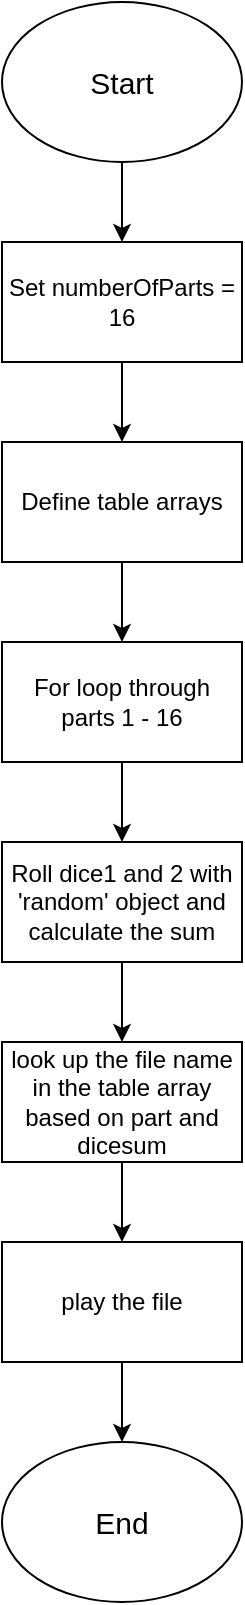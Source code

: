 <mxfile version="24.7.6">
  <diagram id="C5RBs43oDa-KdzZeNtuy" name="Page-1">
    <mxGraphModel dx="1050" dy="653" grid="1" gridSize="10" guides="1" tooltips="1" connect="1" arrows="1" fold="1" page="1" pageScale="1" pageWidth="827" pageHeight="1169" math="0" shadow="0">
      <root>
        <mxCell id="WIyWlLk6GJQsqaUBKTNV-0" />
        <mxCell id="WIyWlLk6GJQsqaUBKTNV-1" parent="WIyWlLk6GJQsqaUBKTNV-0" />
        <mxCell id="B8f-hXyvf1Z20c4hTwXy-0" value="&lt;font style=&quot;font-size: 15px;&quot;&gt;Start&lt;/font&gt;" style="ellipse;whiteSpace=wrap;html=1;" parent="WIyWlLk6GJQsqaUBKTNV-1" vertex="1">
          <mxGeometry x="260" y="90" width="120" height="80" as="geometry" />
        </mxCell>
        <mxCell id="B8f-hXyvf1Z20c4hTwXy-5" value="" style="endArrow=classic;html=1;rounded=0;entryX=0.5;entryY=0;entryDx=0;entryDy=0;exitX=0.5;exitY=1;exitDx=0;exitDy=0;" parent="WIyWlLk6GJQsqaUBKTNV-1" source="B8f-hXyvf1Z20c4hTwXy-0" target="B8f-hXyvf1Z20c4hTwXy-8" edge="1">
          <mxGeometry width="50" height="50" relative="1" as="geometry">
            <mxPoint x="380" y="330" as="sourcePoint" />
            <mxPoint x="320" y="200" as="targetPoint" />
          </mxGeometry>
        </mxCell>
        <mxCell id="B8f-hXyvf1Z20c4hTwXy-12" value="" style="edgeStyle=orthogonalEdgeStyle;rounded=0;orthogonalLoop=1;jettySize=auto;html=1;" parent="WIyWlLk6GJQsqaUBKTNV-1" source="B8f-hXyvf1Z20c4hTwXy-8" target="B8f-hXyvf1Z20c4hTwXy-11" edge="1">
          <mxGeometry relative="1" as="geometry" />
        </mxCell>
        <mxCell id="B8f-hXyvf1Z20c4hTwXy-8" value="Set numberOfParts = 16" style="rounded=0;whiteSpace=wrap;html=1;" parent="WIyWlLk6GJQsqaUBKTNV-1" vertex="1">
          <mxGeometry x="260" y="210" width="120" height="60" as="geometry" />
        </mxCell>
        <mxCell id="B8f-hXyvf1Z20c4hTwXy-14" value="" style="edgeStyle=orthogonalEdgeStyle;rounded=0;orthogonalLoop=1;jettySize=auto;html=1;" parent="WIyWlLk6GJQsqaUBKTNV-1" source="B8f-hXyvf1Z20c4hTwXy-11" target="B8f-hXyvf1Z20c4hTwXy-13" edge="1">
          <mxGeometry relative="1" as="geometry" />
        </mxCell>
        <mxCell id="B8f-hXyvf1Z20c4hTwXy-11" value="Define table arrays" style="rounded=0;whiteSpace=wrap;html=1;" parent="WIyWlLk6GJQsqaUBKTNV-1" vertex="1">
          <mxGeometry x="260" y="310" width="120" height="60" as="geometry" />
        </mxCell>
        <mxCell id="B8f-hXyvf1Z20c4hTwXy-16" value="" style="edgeStyle=orthogonalEdgeStyle;rounded=0;orthogonalLoop=1;jettySize=auto;html=1;" parent="WIyWlLk6GJQsqaUBKTNV-1" source="B8f-hXyvf1Z20c4hTwXy-13" target="B8f-hXyvf1Z20c4hTwXy-15" edge="1">
          <mxGeometry relative="1" as="geometry" />
        </mxCell>
        <mxCell id="B8f-hXyvf1Z20c4hTwXy-13" value="For loop through parts 1 - 16" style="rounded=0;whiteSpace=wrap;html=1;" parent="WIyWlLk6GJQsqaUBKTNV-1" vertex="1">
          <mxGeometry x="260" y="410" width="120" height="60" as="geometry" />
        </mxCell>
        <mxCell id="B8f-hXyvf1Z20c4hTwXy-18" value="" style="edgeStyle=orthogonalEdgeStyle;rounded=0;orthogonalLoop=1;jettySize=auto;html=1;" parent="WIyWlLk6GJQsqaUBKTNV-1" source="B8f-hXyvf1Z20c4hTwXy-15" target="B8f-hXyvf1Z20c4hTwXy-17" edge="1">
          <mxGeometry relative="1" as="geometry" />
        </mxCell>
        <mxCell id="B8f-hXyvf1Z20c4hTwXy-15" value="Roll dice1 and 2 with &#39;random&#39; object and calculate the sum" style="rounded=0;whiteSpace=wrap;html=1;" parent="WIyWlLk6GJQsqaUBKTNV-1" vertex="1">
          <mxGeometry x="260" y="510" width="120" height="60" as="geometry" />
        </mxCell>
        <mxCell id="B8f-hXyvf1Z20c4hTwXy-20" style="edgeStyle=orthogonalEdgeStyle;rounded=0;orthogonalLoop=1;jettySize=auto;html=1;entryX=0.5;entryY=0;entryDx=0;entryDy=0;" parent="WIyWlLk6GJQsqaUBKTNV-1" source="B8f-hXyvf1Z20c4hTwXy-17" target="B8f-hXyvf1Z20c4hTwXy-19" edge="1">
          <mxGeometry relative="1" as="geometry" />
        </mxCell>
        <mxCell id="B8f-hXyvf1Z20c4hTwXy-17" value="look up the file name in the table array based on part and dicesum" style="rounded=0;whiteSpace=wrap;html=1;" parent="WIyWlLk6GJQsqaUBKTNV-1" vertex="1">
          <mxGeometry x="260" y="610" width="120" height="60" as="geometry" />
        </mxCell>
        <mxCell id="B8f-hXyvf1Z20c4hTwXy-22" style="edgeStyle=orthogonalEdgeStyle;rounded=0;orthogonalLoop=1;jettySize=auto;html=1;entryX=0.5;entryY=0;entryDx=0;entryDy=0;" parent="WIyWlLk6GJQsqaUBKTNV-1" source="B8f-hXyvf1Z20c4hTwXy-19" target="B8f-hXyvf1Z20c4hTwXy-21" edge="1">
          <mxGeometry relative="1" as="geometry" />
        </mxCell>
        <mxCell id="B8f-hXyvf1Z20c4hTwXy-19" value="play the file" style="rounded=0;whiteSpace=wrap;html=1;" parent="WIyWlLk6GJQsqaUBKTNV-1" vertex="1">
          <mxGeometry x="260" y="710" width="120" height="60" as="geometry" />
        </mxCell>
        <mxCell id="B8f-hXyvf1Z20c4hTwXy-21" value="&lt;font style=&quot;font-size: 15px;&quot;&gt;End&lt;/font&gt;" style="ellipse;whiteSpace=wrap;html=1;" parent="WIyWlLk6GJQsqaUBKTNV-1" vertex="1">
          <mxGeometry x="260" y="810" width="120" height="80" as="geometry" />
        </mxCell>
      </root>
    </mxGraphModel>
  </diagram>
</mxfile>

